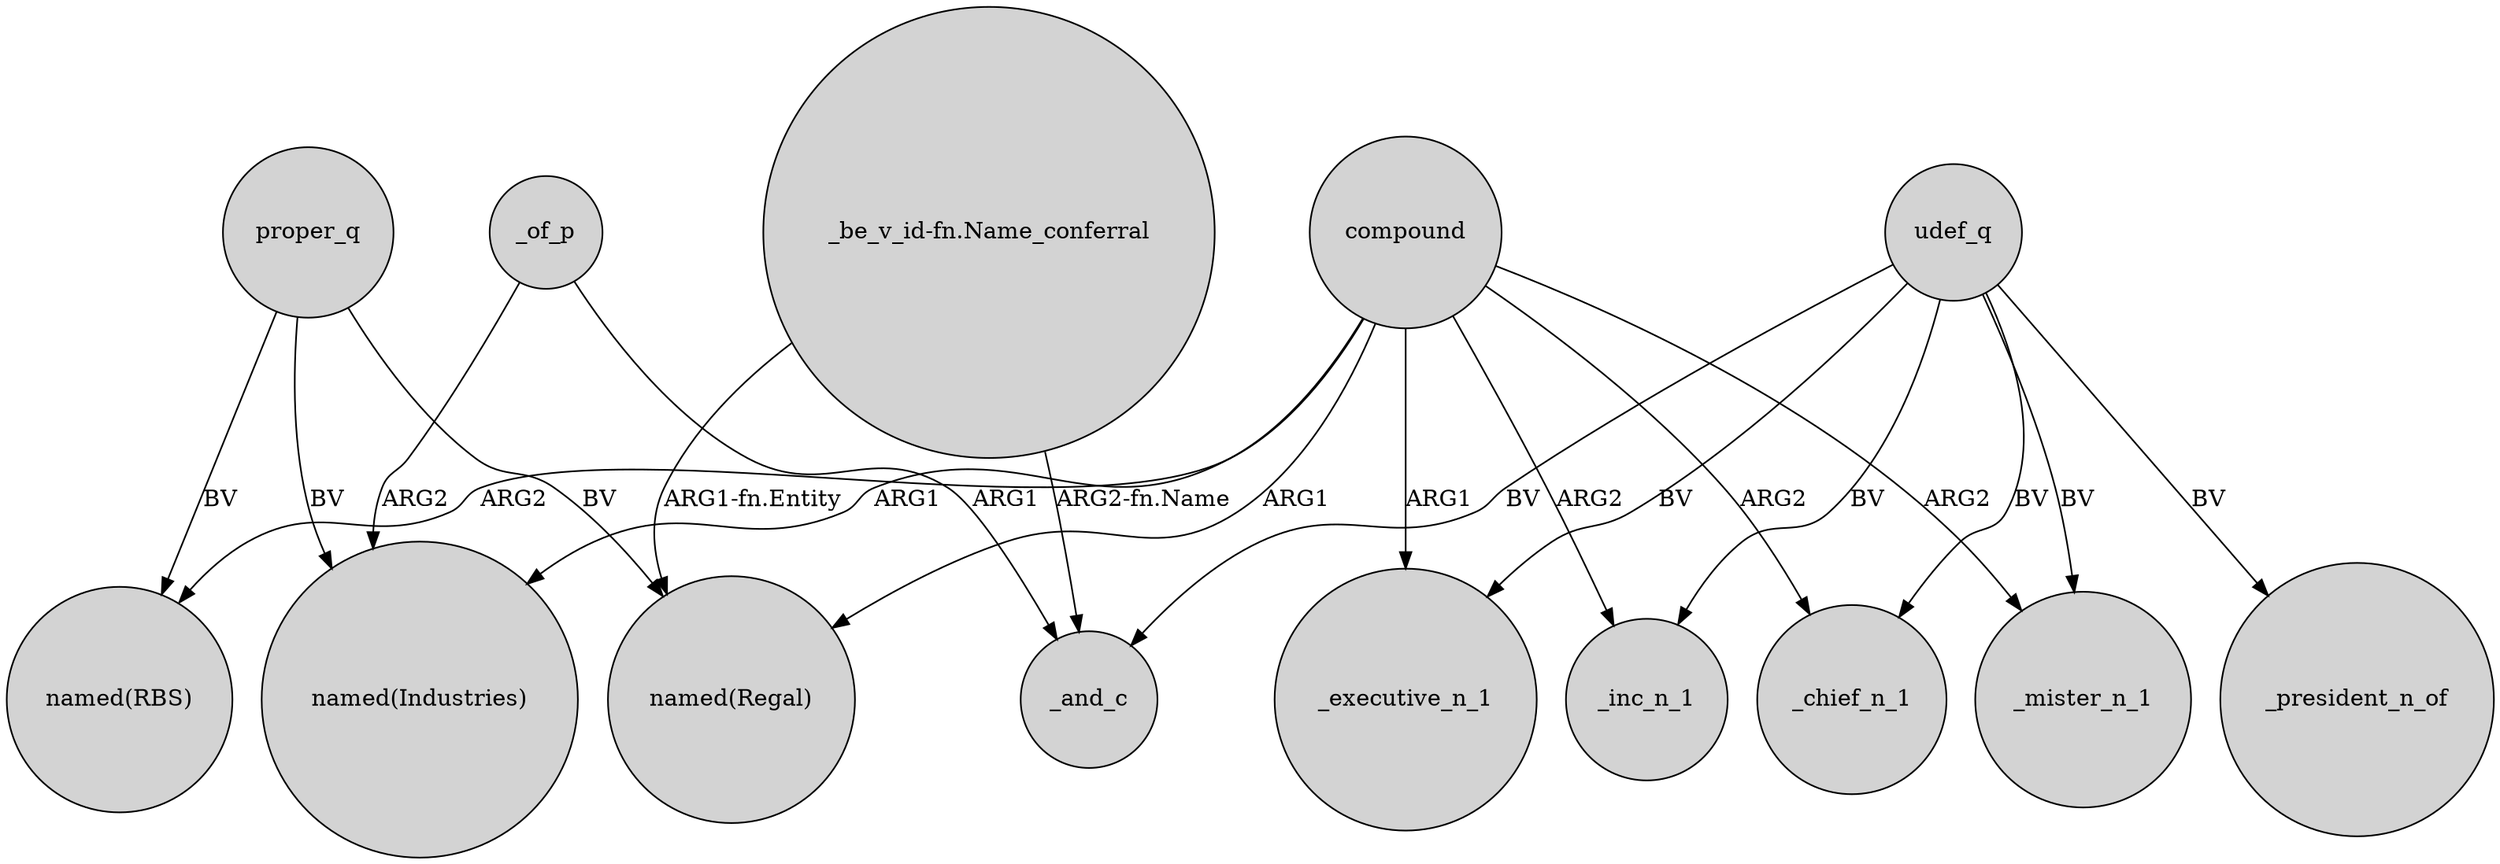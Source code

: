 digraph {
	node [shape=circle style=filled]
	compound -> "named(Regal)" [label=ARG1]
	proper_q -> "named(Industries)" [label=BV]
	compound -> _mister_n_1 [label=ARG2]
	_of_p -> "named(Industries)" [label=ARG2]
	compound -> _chief_n_1 [label=ARG2]
	udef_q -> _chief_n_1 [label=BV]
	compound -> "named(Industries)" [label=ARG1]
	udef_q -> _and_c [label=BV]
	udef_q -> _mister_n_1 [label=BV]
	_of_p -> _and_c [label=ARG1]
	udef_q -> _inc_n_1 [label=BV]
	udef_q -> _executive_n_1 [label=BV]
	compound -> "named(RBS)" [label=ARG2]
	compound -> _inc_n_1 [label=ARG2]
	proper_q -> "named(Regal)" [label=BV]
	compound -> _executive_n_1 [label=ARG1]
	proper_q -> "named(RBS)" [label=BV]
	"_be_v_id-fn.Name_conferral" -> "named(Regal)" [label="ARG1-fn.Entity"]
	udef_q -> _president_n_of [label=BV]
	"_be_v_id-fn.Name_conferral" -> _and_c [label="ARG2-fn.Name"]
}
